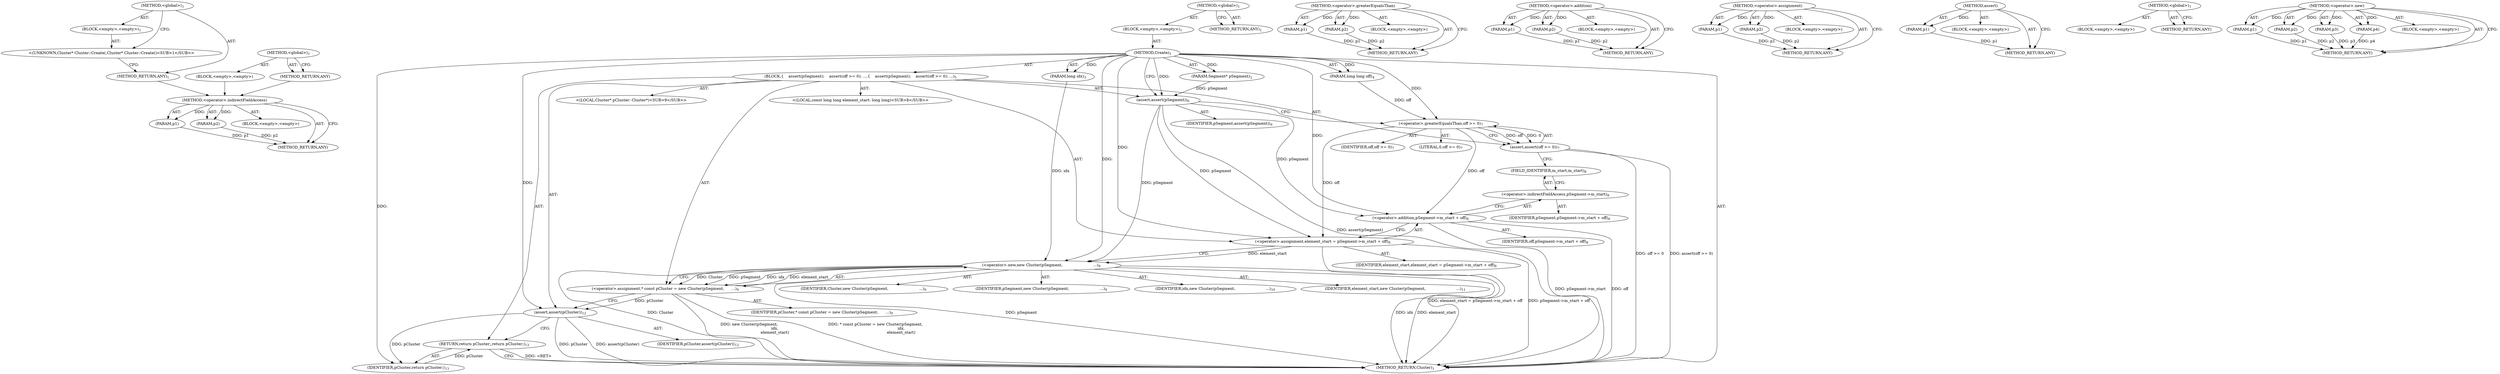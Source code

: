 digraph "&lt;global&gt;" {
vulnerable_85 [label=<(METHOD,&lt;operator&gt;.indirectFieldAccess)>];
vulnerable_86 [label=<(PARAM,p1)>];
vulnerable_87 [label=<(PARAM,p2)>];
vulnerable_88 [label=<(BLOCK,&lt;empty&gt;,&lt;empty&gt;)>];
vulnerable_89 [label=<(METHOD_RETURN,ANY)>];
vulnerable_6 [label=<(METHOD,&lt;global&gt;)<SUB>1</SUB>>];
vulnerable_7 [label=<(BLOCK,&lt;empty&gt;,&lt;empty&gt;)<SUB>1</SUB>>];
vulnerable_8 [label=<(METHOD,Create)<SUB>1</SUB>>];
vulnerable_9 [label=<(PARAM,Segment* pSegment)<SUB>2</SUB>>];
vulnerable_10 [label=<(PARAM,long idx)<SUB>3</SUB>>];
vulnerable_11 [label=<(PARAM,long long off)<SUB>4</SUB>>];
vulnerable_12 [label=<(BLOCK,{
    assert(pSegment);
    assert(off &gt;= 0);
 ...,{
    assert(pSegment);
    assert(off &gt;= 0);
 ...)<SUB>5</SUB>>];
vulnerable_13 [label=<(assert,assert(pSegment))<SUB>6</SUB>>];
vulnerable_14 [label=<(IDENTIFIER,pSegment,assert(pSegment))<SUB>6</SUB>>];
vulnerable_15 [label=<(assert,assert(off &gt;= 0))<SUB>7</SUB>>];
vulnerable_16 [label=<(&lt;operator&gt;.greaterEqualsThan,off &gt;= 0)<SUB>7</SUB>>];
vulnerable_17 [label=<(IDENTIFIER,off,off &gt;= 0)<SUB>7</SUB>>];
vulnerable_18 [label=<(LITERAL,0,off &gt;= 0)<SUB>7</SUB>>];
vulnerable_19 [label="<(LOCAL,const long long element_start: long long)<SUB>8</SUB>>"];
vulnerable_20 [label=<(&lt;operator&gt;.assignment,element_start = pSegment-&gt;m_start + off)<SUB>8</SUB>>];
vulnerable_21 [label=<(IDENTIFIER,element_start,element_start = pSegment-&gt;m_start + off)<SUB>8</SUB>>];
vulnerable_22 [label=<(&lt;operator&gt;.addition,pSegment-&gt;m_start + off)<SUB>8</SUB>>];
vulnerable_23 [label=<(&lt;operator&gt;.indirectFieldAccess,pSegment-&gt;m_start)<SUB>8</SUB>>];
vulnerable_24 [label=<(IDENTIFIER,pSegment,pSegment-&gt;m_start + off)<SUB>8</SUB>>];
vulnerable_25 [label=<(FIELD_IDENTIFIER,m_start,m_start)<SUB>8</SUB>>];
vulnerable_26 [label=<(IDENTIFIER,off,pSegment-&gt;m_start + off)<SUB>8</SUB>>];
vulnerable_27 [label="<(LOCAL,Cluster* pCluster: Cluster*)<SUB>9</SUB>>"];
vulnerable_28 [label=<(&lt;operator&gt;.assignment,* const pCluster = new Cluster(pSegment,
      ...)<SUB>9</SUB>>];
vulnerable_29 [label=<(IDENTIFIER,pCluster,* const pCluster = new Cluster(pSegment,
      ...)<SUB>9</SUB>>];
vulnerable_30 [label=<(&lt;operator&gt;.new,new Cluster(pSegment,
                         ...)<SUB>9</SUB>>];
vulnerable_31 [label=<(IDENTIFIER,Cluster,new Cluster(pSegment,
                         ...)<SUB>9</SUB>>];
vulnerable_32 [label=<(IDENTIFIER,pSegment,new Cluster(pSegment,
                         ...)<SUB>9</SUB>>];
vulnerable_33 [label=<(IDENTIFIER,idx,new Cluster(pSegment,
                         ...)<SUB>10</SUB>>];
vulnerable_34 [label=<(IDENTIFIER,element_start,new Cluster(pSegment,
                         ...)<SUB>11</SUB>>];
vulnerable_35 [label=<(assert,assert(pCluster))<SUB>12</SUB>>];
vulnerable_36 [label=<(IDENTIFIER,pCluster,assert(pCluster))<SUB>12</SUB>>];
vulnerable_37 [label=<(RETURN,return pCluster;,return pCluster;)<SUB>13</SUB>>];
vulnerable_38 [label=<(IDENTIFIER,pCluster,return pCluster;)<SUB>13</SUB>>];
vulnerable_39 [label=<(METHOD_RETURN,Cluster)<SUB>1</SUB>>];
vulnerable_41 [label=<(METHOD_RETURN,ANY)<SUB>1</SUB>>];
vulnerable_70 [label=<(METHOD,&lt;operator&gt;.greaterEqualsThan)>];
vulnerable_71 [label=<(PARAM,p1)>];
vulnerable_72 [label=<(PARAM,p2)>];
vulnerable_73 [label=<(BLOCK,&lt;empty&gt;,&lt;empty&gt;)>];
vulnerable_74 [label=<(METHOD_RETURN,ANY)>];
vulnerable_80 [label=<(METHOD,&lt;operator&gt;.addition)>];
vulnerable_81 [label=<(PARAM,p1)>];
vulnerable_82 [label=<(PARAM,p2)>];
vulnerable_83 [label=<(BLOCK,&lt;empty&gt;,&lt;empty&gt;)>];
vulnerable_84 [label=<(METHOD_RETURN,ANY)>];
vulnerable_75 [label=<(METHOD,&lt;operator&gt;.assignment)>];
vulnerable_76 [label=<(PARAM,p1)>];
vulnerable_77 [label=<(PARAM,p2)>];
vulnerable_78 [label=<(BLOCK,&lt;empty&gt;,&lt;empty&gt;)>];
vulnerable_79 [label=<(METHOD_RETURN,ANY)>];
vulnerable_66 [label=<(METHOD,assert)>];
vulnerable_67 [label=<(PARAM,p1)>];
vulnerable_68 [label=<(BLOCK,&lt;empty&gt;,&lt;empty&gt;)>];
vulnerable_69 [label=<(METHOD_RETURN,ANY)>];
vulnerable_60 [label=<(METHOD,&lt;global&gt;)<SUB>1</SUB>>];
vulnerable_61 [label=<(BLOCK,&lt;empty&gt;,&lt;empty&gt;)>];
vulnerable_62 [label=<(METHOD_RETURN,ANY)>];
vulnerable_90 [label=<(METHOD,&lt;operator&gt;.new)>];
vulnerable_91 [label=<(PARAM,p1)>];
vulnerable_92 [label=<(PARAM,p2)>];
vulnerable_93 [label=<(PARAM,p3)>];
vulnerable_94 [label=<(PARAM,p4)>];
vulnerable_95 [label=<(BLOCK,&lt;empty&gt;,&lt;empty&gt;)>];
vulnerable_96 [label=<(METHOD_RETURN,ANY)>];
fixed_6 [label=<(METHOD,&lt;global&gt;)<SUB>1</SUB>>];
fixed_7 [label=<(BLOCK,&lt;empty&gt;,&lt;empty&gt;)<SUB>1</SUB>>];
fixed_8 [label="<(UNKNOWN,Cluster* Cluster::Create(,Cluster* Cluster::Create()<SUB>1</SUB>>"];
fixed_9 [label=<(METHOD_RETURN,ANY)<SUB>1</SUB>>];
fixed_14 [label=<(METHOD,&lt;global&gt;)<SUB>1</SUB>>];
fixed_15 [label=<(BLOCK,&lt;empty&gt;,&lt;empty&gt;)>];
fixed_16 [label=<(METHOD_RETURN,ANY)>];
vulnerable_85 -> vulnerable_86  [key=0, label="AST: "];
vulnerable_85 -> vulnerable_86  [key=1, label="DDG: "];
vulnerable_85 -> vulnerable_88  [key=0, label="AST: "];
vulnerable_85 -> vulnerable_87  [key=0, label="AST: "];
vulnerable_85 -> vulnerable_87  [key=1, label="DDG: "];
vulnerable_85 -> vulnerable_89  [key=0, label="AST: "];
vulnerable_85 -> vulnerable_89  [key=1, label="CFG: "];
vulnerable_86 -> vulnerable_89  [key=0, label="DDG: p1"];
vulnerable_87 -> vulnerable_89  [key=0, label="DDG: p2"];
vulnerable_6 -> vulnerable_7  [key=0, label="AST: "];
vulnerable_6 -> vulnerable_41  [key=0, label="AST: "];
vulnerable_6 -> vulnerable_41  [key=1, label="CFG: "];
vulnerable_7 -> vulnerable_8  [key=0, label="AST: "];
vulnerable_8 -> vulnerable_9  [key=0, label="AST: "];
vulnerable_8 -> vulnerable_9  [key=1, label="DDG: "];
vulnerable_8 -> vulnerable_10  [key=0, label="AST: "];
vulnerable_8 -> vulnerable_10  [key=1, label="DDG: "];
vulnerable_8 -> vulnerable_11  [key=0, label="AST: "];
vulnerable_8 -> vulnerable_11  [key=1, label="DDG: "];
vulnerable_8 -> vulnerable_12  [key=0, label="AST: "];
vulnerable_8 -> vulnerable_39  [key=0, label="AST: "];
vulnerable_8 -> vulnerable_13  [key=0, label="CFG: "];
vulnerable_8 -> vulnerable_13  [key=1, label="DDG: "];
vulnerable_8 -> vulnerable_20  [key=0, label="DDG: "];
vulnerable_8 -> vulnerable_35  [key=0, label="DDG: "];
vulnerable_8 -> vulnerable_38  [key=0, label="DDG: "];
vulnerable_8 -> vulnerable_16  [key=0, label="DDG: "];
vulnerable_8 -> vulnerable_22  [key=0, label="DDG: "];
vulnerable_8 -> vulnerable_30  [key=0, label="DDG: "];
vulnerable_9 -> vulnerable_13  [key=0, label="DDG: pSegment"];
vulnerable_10 -> vulnerable_30  [key=0, label="DDG: idx"];
vulnerable_11 -> vulnerable_16  [key=0, label="DDG: off"];
vulnerable_12 -> vulnerable_13  [key=0, label="AST: "];
vulnerable_12 -> vulnerable_15  [key=0, label="AST: "];
vulnerable_12 -> vulnerable_19  [key=0, label="AST: "];
vulnerable_12 -> vulnerable_20  [key=0, label="AST: "];
vulnerable_12 -> vulnerable_27  [key=0, label="AST: "];
vulnerable_12 -> vulnerable_28  [key=0, label="AST: "];
vulnerable_12 -> vulnerable_35  [key=0, label="AST: "];
vulnerable_12 -> vulnerable_37  [key=0, label="AST: "];
vulnerable_13 -> vulnerable_14  [key=0, label="AST: "];
vulnerable_13 -> vulnerable_16  [key=0, label="CFG: "];
vulnerable_13 -> vulnerable_39  [key=0, label="DDG: assert(pSegment)"];
vulnerable_13 -> vulnerable_20  [key=0, label="DDG: pSegment"];
vulnerable_13 -> vulnerable_22  [key=0, label="DDG: pSegment"];
vulnerable_13 -> vulnerable_30  [key=0, label="DDG: pSegment"];
vulnerable_15 -> vulnerable_16  [key=0, label="AST: "];
vulnerable_15 -> vulnerable_25  [key=0, label="CFG: "];
vulnerable_15 -> vulnerable_39  [key=0, label="DDG: off &gt;= 0"];
vulnerable_15 -> vulnerable_39  [key=1, label="DDG: assert(off &gt;= 0)"];
vulnerable_16 -> vulnerable_17  [key=0, label="AST: "];
vulnerable_16 -> vulnerable_18  [key=0, label="AST: "];
vulnerable_16 -> vulnerable_15  [key=0, label="CFG: "];
vulnerable_16 -> vulnerable_15  [key=1, label="DDG: off"];
vulnerable_16 -> vulnerable_15  [key=2, label="DDG: 0"];
vulnerable_16 -> vulnerable_20  [key=0, label="DDG: off"];
vulnerable_16 -> vulnerable_22  [key=0, label="DDG: off"];
vulnerable_20 -> vulnerable_21  [key=0, label="AST: "];
vulnerable_20 -> vulnerable_22  [key=0, label="AST: "];
vulnerable_20 -> vulnerable_30  [key=0, label="CFG: "];
vulnerable_20 -> vulnerable_30  [key=1, label="DDG: element_start"];
vulnerable_20 -> vulnerable_39  [key=0, label="DDG: pSegment-&gt;m_start + off"];
vulnerable_20 -> vulnerable_39  [key=1, label="DDG: element_start = pSegment-&gt;m_start + off"];
vulnerable_22 -> vulnerable_23  [key=0, label="AST: "];
vulnerable_22 -> vulnerable_26  [key=0, label="AST: "];
vulnerable_22 -> vulnerable_20  [key=0, label="CFG: "];
vulnerable_22 -> vulnerable_39  [key=0, label="DDG: pSegment-&gt;m_start"];
vulnerable_22 -> vulnerable_39  [key=1, label="DDG: off"];
vulnerable_23 -> vulnerable_24  [key=0, label="AST: "];
vulnerable_23 -> vulnerable_25  [key=0, label="AST: "];
vulnerable_23 -> vulnerable_22  [key=0, label="CFG: "];
vulnerable_25 -> vulnerable_23  [key=0, label="CFG: "];
vulnerable_28 -> vulnerable_29  [key=0, label="AST: "];
vulnerable_28 -> vulnerable_30  [key=0, label="AST: "];
vulnerable_28 -> vulnerable_35  [key=0, label="CFG: "];
vulnerable_28 -> vulnerable_35  [key=1, label="DDG: pCluster"];
vulnerable_28 -> vulnerable_39  [key=0, label="DDG: new Cluster(pSegment,
                                          idx,
                                          element_start)"];
vulnerable_28 -> vulnerable_39  [key=1, label="DDG: * const pCluster = new Cluster(pSegment,
                                          idx,
                                          element_start)"];
vulnerable_30 -> vulnerable_31  [key=0, label="AST: "];
vulnerable_30 -> vulnerable_32  [key=0, label="AST: "];
vulnerable_30 -> vulnerable_33  [key=0, label="AST: "];
vulnerable_30 -> vulnerable_34  [key=0, label="AST: "];
vulnerable_30 -> vulnerable_28  [key=0, label="CFG: "];
vulnerable_30 -> vulnerable_28  [key=1, label="DDG: Cluster"];
vulnerable_30 -> vulnerable_28  [key=2, label="DDG: pSegment"];
vulnerable_30 -> vulnerable_28  [key=3, label="DDG: idx"];
vulnerable_30 -> vulnerable_28  [key=4, label="DDG: element_start"];
vulnerable_30 -> vulnerable_39  [key=0, label="DDG: pSegment"];
vulnerable_30 -> vulnerable_39  [key=1, label="DDG: idx"];
vulnerable_30 -> vulnerable_39  [key=2, label="DDG: element_start"];
vulnerable_30 -> vulnerable_39  [key=3, label="DDG: Cluster"];
vulnerable_35 -> vulnerable_36  [key=0, label="AST: "];
vulnerable_35 -> vulnerable_37  [key=0, label="CFG: "];
vulnerable_35 -> vulnerable_39  [key=0, label="DDG: pCluster"];
vulnerable_35 -> vulnerable_39  [key=1, label="DDG: assert(pCluster)"];
vulnerable_35 -> vulnerable_38  [key=0, label="DDG: pCluster"];
vulnerable_37 -> vulnerable_38  [key=0, label="AST: "];
vulnerable_37 -> vulnerable_39  [key=0, label="CFG: "];
vulnerable_37 -> vulnerable_39  [key=1, label="DDG: &lt;RET&gt;"];
vulnerable_38 -> vulnerable_37  [key=0, label="DDG: pCluster"];
vulnerable_70 -> vulnerable_71  [key=0, label="AST: "];
vulnerable_70 -> vulnerable_71  [key=1, label="DDG: "];
vulnerable_70 -> vulnerable_73  [key=0, label="AST: "];
vulnerable_70 -> vulnerable_72  [key=0, label="AST: "];
vulnerable_70 -> vulnerable_72  [key=1, label="DDG: "];
vulnerable_70 -> vulnerable_74  [key=0, label="AST: "];
vulnerable_70 -> vulnerable_74  [key=1, label="CFG: "];
vulnerable_71 -> vulnerable_74  [key=0, label="DDG: p1"];
vulnerable_72 -> vulnerable_74  [key=0, label="DDG: p2"];
vulnerable_80 -> vulnerable_81  [key=0, label="AST: "];
vulnerable_80 -> vulnerable_81  [key=1, label="DDG: "];
vulnerable_80 -> vulnerable_83  [key=0, label="AST: "];
vulnerable_80 -> vulnerable_82  [key=0, label="AST: "];
vulnerable_80 -> vulnerable_82  [key=1, label="DDG: "];
vulnerable_80 -> vulnerable_84  [key=0, label="AST: "];
vulnerable_80 -> vulnerable_84  [key=1, label="CFG: "];
vulnerable_81 -> vulnerable_84  [key=0, label="DDG: p1"];
vulnerable_82 -> vulnerable_84  [key=0, label="DDG: p2"];
vulnerable_75 -> vulnerable_76  [key=0, label="AST: "];
vulnerable_75 -> vulnerable_76  [key=1, label="DDG: "];
vulnerable_75 -> vulnerable_78  [key=0, label="AST: "];
vulnerable_75 -> vulnerable_77  [key=0, label="AST: "];
vulnerable_75 -> vulnerable_77  [key=1, label="DDG: "];
vulnerable_75 -> vulnerable_79  [key=0, label="AST: "];
vulnerable_75 -> vulnerable_79  [key=1, label="CFG: "];
vulnerable_76 -> vulnerable_79  [key=0, label="DDG: p1"];
vulnerable_77 -> vulnerable_79  [key=0, label="DDG: p2"];
vulnerable_66 -> vulnerable_67  [key=0, label="AST: "];
vulnerable_66 -> vulnerable_67  [key=1, label="DDG: "];
vulnerable_66 -> vulnerable_68  [key=0, label="AST: "];
vulnerable_66 -> vulnerable_69  [key=0, label="AST: "];
vulnerable_66 -> vulnerable_69  [key=1, label="CFG: "];
vulnerable_67 -> vulnerable_69  [key=0, label="DDG: p1"];
vulnerable_60 -> vulnerable_61  [key=0, label="AST: "];
vulnerable_60 -> vulnerable_62  [key=0, label="AST: "];
vulnerable_60 -> vulnerable_62  [key=1, label="CFG: "];
vulnerable_90 -> vulnerable_91  [key=0, label="AST: "];
vulnerable_90 -> vulnerable_91  [key=1, label="DDG: "];
vulnerable_90 -> vulnerable_95  [key=0, label="AST: "];
vulnerable_90 -> vulnerable_92  [key=0, label="AST: "];
vulnerable_90 -> vulnerable_92  [key=1, label="DDG: "];
vulnerable_90 -> vulnerable_96  [key=0, label="AST: "];
vulnerable_90 -> vulnerable_96  [key=1, label="CFG: "];
vulnerable_90 -> vulnerable_93  [key=0, label="AST: "];
vulnerable_90 -> vulnerable_93  [key=1, label="DDG: "];
vulnerable_90 -> vulnerable_94  [key=0, label="AST: "];
vulnerable_90 -> vulnerable_94  [key=1, label="DDG: "];
vulnerable_91 -> vulnerable_96  [key=0, label="DDG: p1"];
vulnerable_92 -> vulnerable_96  [key=0, label="DDG: p2"];
vulnerable_93 -> vulnerable_96  [key=0, label="DDG: p3"];
vulnerable_94 -> vulnerable_96  [key=0, label="DDG: p4"];
fixed_6 -> fixed_7  [key=0, label="AST: "];
fixed_6 -> fixed_9  [key=0, label="AST: "];
fixed_6 -> fixed_8  [key=0, label="CFG: "];
fixed_7 -> fixed_8  [key=0, label="AST: "];
fixed_8 -> fixed_9  [key=0, label="CFG: "];
fixed_9 -> vulnerable_85  [key=0];
fixed_14 -> fixed_15  [key=0, label="AST: "];
fixed_14 -> fixed_16  [key=0, label="AST: "];
fixed_14 -> fixed_16  [key=1, label="CFG: "];
fixed_15 -> vulnerable_85  [key=0];
fixed_16 -> vulnerable_85  [key=0];
}
